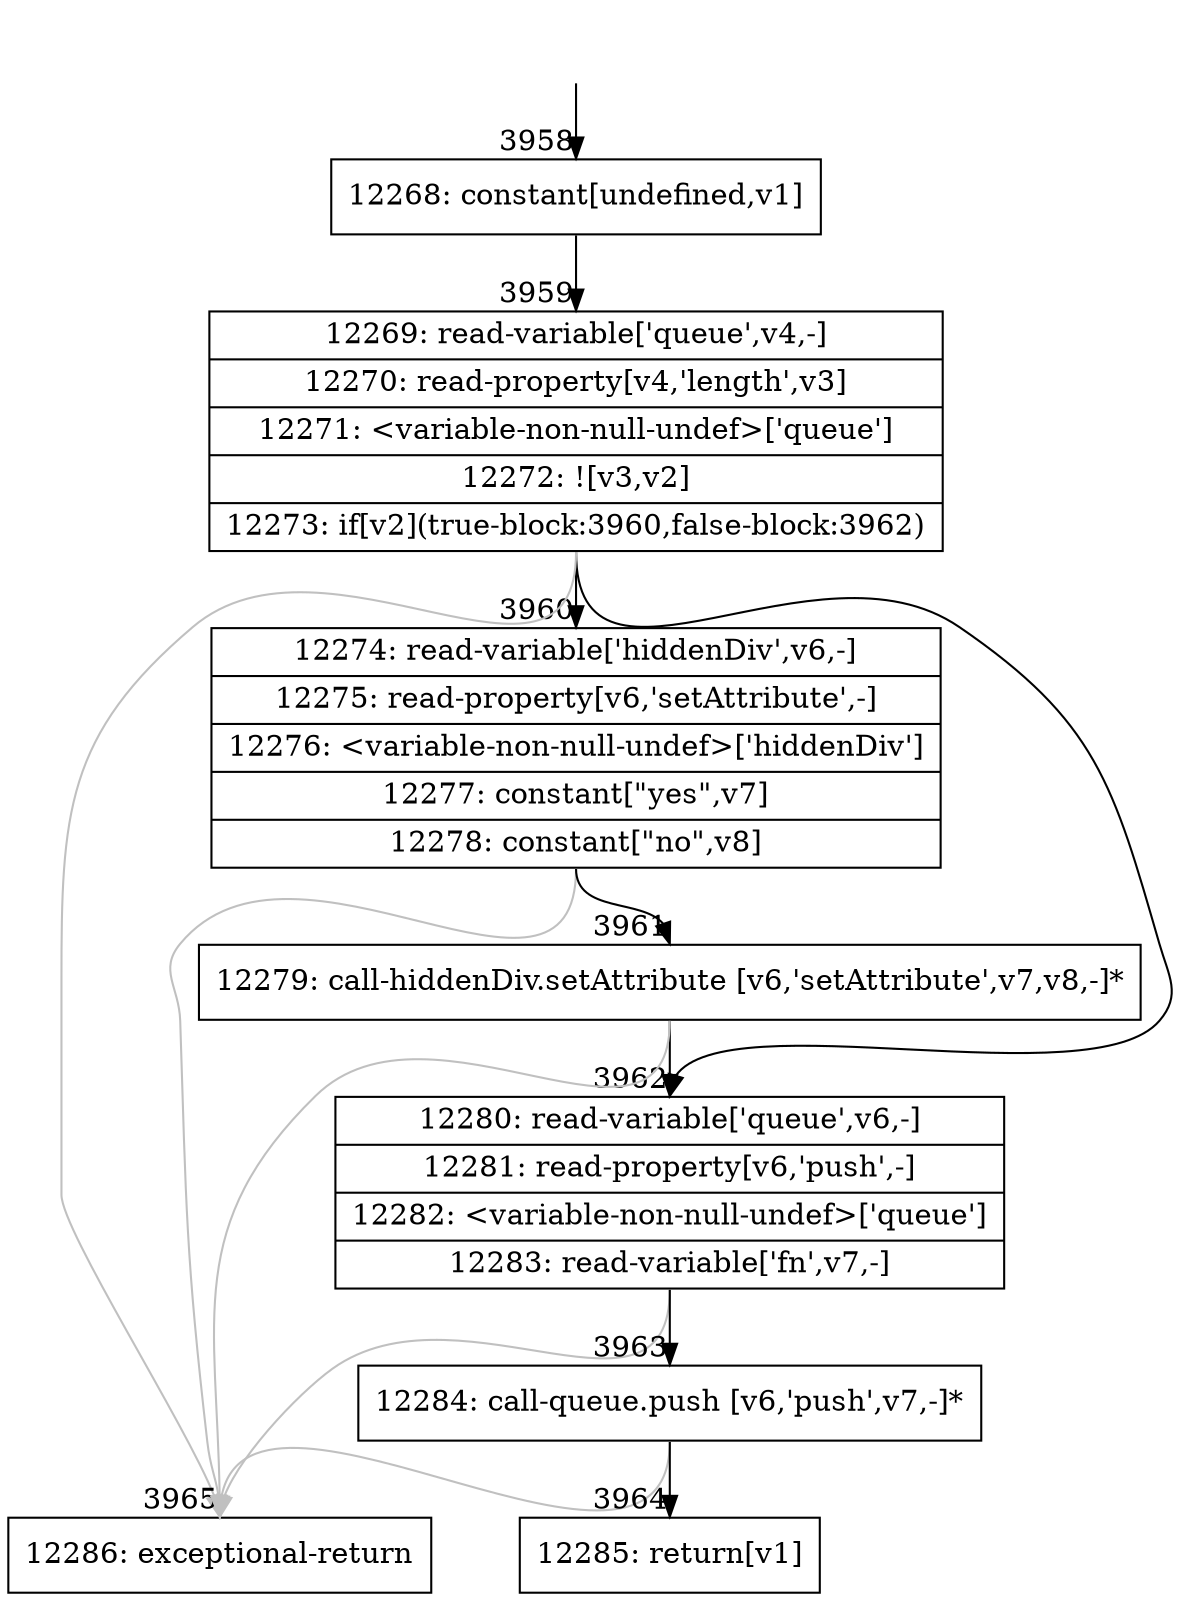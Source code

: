 digraph {
rankdir="TD"
BB_entry236[shape=none,label=""];
BB_entry236 -> BB3958 [tailport=s, headport=n, headlabel="    3958"]
BB3958 [shape=record label="{12268: constant[undefined,v1]}" ] 
BB3958 -> BB3959 [tailport=s, headport=n, headlabel="      3959"]
BB3959 [shape=record label="{12269: read-variable['queue',v4,-]|12270: read-property[v4,'length',v3]|12271: \<variable-non-null-undef\>['queue']|12272: ![v3,v2]|12273: if[v2](true-block:3960,false-block:3962)}" ] 
BB3959 -> BB3960 [tailport=s, headport=n, headlabel="      3960"]
BB3959 -> BB3962 [tailport=s, headport=n, headlabel="      3962"]
BB3959 -> BB3965 [tailport=s, headport=n, color=gray, headlabel="      3965"]
BB3960 [shape=record label="{12274: read-variable['hiddenDiv',v6,-]|12275: read-property[v6,'setAttribute',-]|12276: \<variable-non-null-undef\>['hiddenDiv']|12277: constant[\"yes\",v7]|12278: constant[\"no\",v8]}" ] 
BB3960 -> BB3961 [tailport=s, headport=n, headlabel="      3961"]
BB3960 -> BB3965 [tailport=s, headport=n, color=gray]
BB3961 [shape=record label="{12279: call-hiddenDiv.setAttribute [v6,'setAttribute',v7,v8,-]*}" ] 
BB3961 -> BB3962 [tailport=s, headport=n]
BB3961 -> BB3965 [tailport=s, headport=n, color=gray]
BB3962 [shape=record label="{12280: read-variable['queue',v6,-]|12281: read-property[v6,'push',-]|12282: \<variable-non-null-undef\>['queue']|12283: read-variable['fn',v7,-]}" ] 
BB3962 -> BB3963 [tailport=s, headport=n, headlabel="      3963"]
BB3962 -> BB3965 [tailport=s, headport=n, color=gray]
BB3963 [shape=record label="{12284: call-queue.push [v6,'push',v7,-]*}" ] 
BB3963 -> BB3964 [tailport=s, headport=n, headlabel="      3964"]
BB3963 -> BB3965 [tailport=s, headport=n, color=gray]
BB3964 [shape=record label="{12285: return[v1]}" ] 
BB3965 [shape=record label="{12286: exceptional-return}" ] 
//#$~ 4124
}
